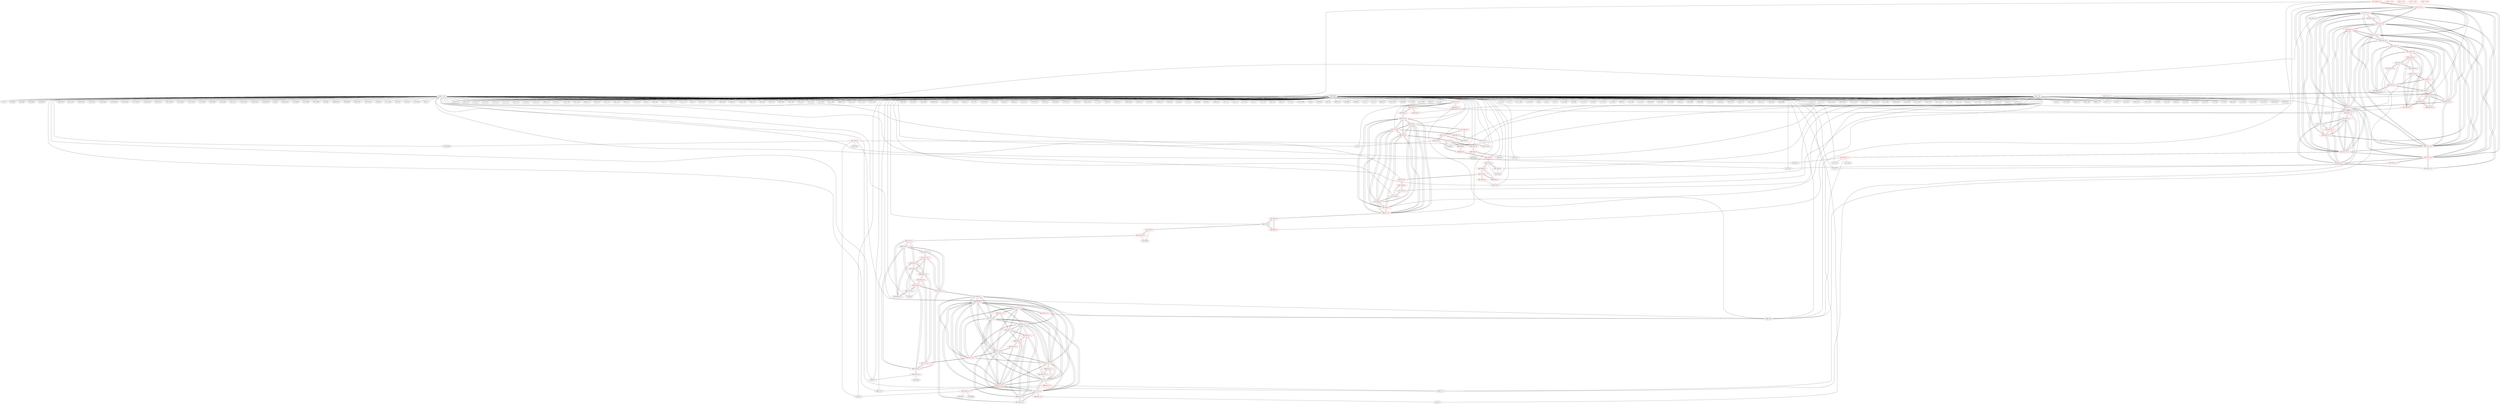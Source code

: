 graph {
	434 [label="(434) T11_T1" color=red]
	446 [label="(446) R24_T1"]
	454 [label="(454) R28_T1_T"]
	450 [label="(450) R32_t1"]
	435 [label="(435) T12_T1" color=red]
	451 [label="(451) R33_T1"]
	444 [label="(444) R29_T1"]
	445 [label="(445) R25_T1"]
	436 [label="(436) T13_T1" color=red]
	448 [label="(448) R30_T1"]
	452 [label="(452) R34_T1"]
	447 [label="(447) R26_T1"]
	437 [label="(437) T14_T1" color=red]
	449 [label="(449) R31_T1"]
	463 [label="(463) R51_P1"]
	472 [label="(472) R50_P1"]
	440 [label="(440) T17_T1"]
	453 [label="(453) R35_T1"]
	439 [label="(439) T16_T1"]
	438 [label="(438) T15_T1"]
	438 [label="(438) T15_T1" color=red]
	450 [label="(450) R32_t1"]
	463 [label="(463) R51_P1"]
	472 [label="(472) R50_P1"]
	440 [label="(440) T17_T1"]
	453 [label="(453) R35_T1"]
	439 [label="(439) T16_T1"]
	437 [label="(437) T14_T1"]
	439 [label="(439) T16_T1" color=red]
	451 [label="(451) R33_T1"]
	463 [label="(463) R51_P1"]
	472 [label="(472) R50_P1"]
	440 [label="(440) T17_T1"]
	453 [label="(453) R35_T1"]
	438 [label="(438) T15_T1"]
	437 [label="(437) T14_T1"]
	440 [label="(440) T17_T1" color=red]
	452 [label="(452) R34_T1"]
	463 [label="(463) R51_P1"]
	472 [label="(472) R50_P1"]
	453 [label="(453) R35_T1"]
	439 [label="(439) T16_T1"]
	438 [label="(438) T15_T1"]
	437 [label="(437) T14_T1"]
	441 [label="(441) R23_T1" color=red]
	159 [label="(159) R160"]
	368 [label="(368) U16"]
	136 [label="(136) D16"]
	125 [label="(125) IC1"]
	433 [label="(433) T10_T1"]
	442 [label="(442) R27_T1" color=red]
	433 [label="(433) T10_T1"]
	449 [label="(449) R31_T1"]
	443 [label="(443) R28_T1" color=red]
	454 [label="(454) R28_T1_T"]
	444 [label="(444) R29_T1" color=red]
	451 [label="(451) R33_T1"]
	435 [label="(435) T12_T1"]
	445 [label="(445) R25_T1" color=red]
	52 [label="(52) R81"]
	57 [label="(57) U1"]
	435 [label="(435) T12_T1"]
	446 [label="(446) R24_T1" color=red]
	368 [label="(368) U16"]
	434 [label="(434) T11_T1"]
	447 [label="(447) R26_T1" color=red]
	120 [label="(120) TR2"]
	501 [label="(501) R44_P1_2"]
	436 [label="(436) T13_T1"]
	448 [label="(448) R30_T1" color=red]
	452 [label="(452) R34_T1"]
	436 [label="(436) T13_T1"]
	449 [label="(449) R31_T1" color=red]
	433 [label="(433) T10_T1"]
	442 [label="(442) R27_T1"]
	437 [label="(437) T14_T1"]
	450 [label="(450) R32_t1" color=red]
	438 [label="(438) T15_T1"]
	434 [label="(434) T11_T1"]
	454 [label="(454) R28_T1_T"]
	451 [label="(451) R33_T1" color=red]
	439 [label="(439) T16_T1"]
	444 [label="(444) R29_T1"]
	435 [label="(435) T12_T1"]
	452 [label="(452) R34_T1" color=red]
	440 [label="(440) T17_T1"]
	448 [label="(448) R30_T1"]
	436 [label="(436) T13_T1"]
	453 [label="(453) R35_T1" color=red]
	463 [label="(463) R51_P1"]
	472 [label="(472) R50_P1"]
	440 [label="(440) T17_T1"]
	439 [label="(439) T16_T1"]
	438 [label="(438) T15_T1"]
	437 [label="(437) T14_T1"]
	454 [label="(454) R28_T1_T" color=red]
	434 [label="(434) T11_T1"]
	450 [label="(450) R32_t1"]
	443 [label="(443) R28_T1"]
	455 [label="(455) T23_P1" color=red]
	465 [label="(465) R48_P1"]
	468 [label="(468) R43_P1"]
	456 [label="(456) T24_P1"]
	461 [label="(461) R44_P1"]
	456 [label="(456) T24_P1" color=red]
	462 [label="(462) R46_P1"]
	455 [label="(455) T23_P1"]
	457 [label="(457) T27_P1" color=red]
	463 [label="(463) R51_P1"]
	458 [label="(458) T28_P1"]
	466 [label="(466) R53_P1"]
	469 [label="(469) R49_P1"]
	458 [label="(458) T28_P1" color=red]
	464 [label="(464) R52_P1"]
	457 [label="(457) T27_P1"]
	459 [label="(459) T25_P1" color=red]
	460 [label="(460) T29_P1"]
	465 [label="(465) R48_P1"]
	467 [label="(467) R45_P1"]
	322 [label="(322) R24"]
	460 [label="(460) T29_P1" color=red]
	459 [label="(459) T25_P1"]
	466 [label="(466) R53_P1"]
	461 [label="(461) R44_P1" color=red]
	319 [label="(319) U13"]
	455 [label="(455) T23_P1"]
	462 [label="(462) R46_P1" color=red]
	470 [label="(470) T26_P1"]
	471 [label="(471) R47_P1"]
	456 [label="(456) T24_P1"]
	463 [label="(463) R51_P1" color=red]
	457 [label="(457) T27_P1"]
	472 [label="(472) R50_P1"]
	440 [label="(440) T17_T1"]
	453 [label="(453) R35_T1"]
	439 [label="(439) T16_T1"]
	438 [label="(438) T15_T1"]
	437 [label="(437) T14_T1"]
	464 [label="(464) R52_P1" color=red]
	186 [label="(186) R132"]
	208 [label="(208) Q3"]
	220 [label="(220) U27"]
	458 [label="(458) T28_P1"]
	465 [label="(465) R48_P1" color=red]
	459 [label="(459) T25_P1"]
	455 [label="(455) T23_P1"]
	468 [label="(468) R43_P1"]
	466 [label="(466) R53_P1" color=red]
	460 [label="(460) T29_P1"]
	457 [label="(457) T27_P1"]
	469 [label="(469) R49_P1"]
	467 [label="(467) R45_P1" color=red]
	459 [label="(459) T25_P1"]
	322 [label="(322) R24"]
	468 [label="(468) R43_P1" color=red]
	465 [label="(465) R48_P1"]
	455 [label="(455) T23_P1"]
	469 [label="(469) R49_P1" color=red]
	457 [label="(457) T27_P1"]
	466 [label="(466) R53_P1"]
	470 [label="(470) T26_P1" color=red]
	472 [label="(472) R50_P1"]
	462 [label="(462) R46_P1"]
	471 [label="(471) R47_P1"]
	471 [label="(471) R47_P1" color=red]
	470 [label="(470) T26_P1"]
	462 [label="(462) R46_P1"]
	472 [label="(472) R50_P1" color=red]
	470 [label="(470) T26_P1"]
	463 [label="(463) R51_P1"]
	440 [label="(440) T17_T1"]
	453 [label="(453) R35_T1"]
	439 [label="(439) T16_T1"]
	438 [label="(438) T15_T1"]
	437 [label="(437) T14_T1"]
	473 [label="(473) T10_T1_2" color=red]
	481 [label="(481) R23_T1_2"]
	489 [label="(489) R31_T1_2"]
	482 [label="(482) R27_T1_2"]
	479 [label="(479) T16_T1_2"]
	480 [label="(480) T17_T1_2"]
	478 [label="(478) T15_T1_2"]
	475 [label="(475) T12_T1_2"]
	477 [label="(477) T14_T1_2"]
	476 [label="(476) T13_T1_2"]
	474 [label="(474) T11_T1_2"]
	474 [label="(474) T11_T1_2" color=red]
	486 [label="(486) R24_T1_2"]
	494 [label="(494) R28_T1_T_2"]
	490 [label="(490) R32_t1_2"]
	473 [label="(473) T10_T1_2"]
	479 [label="(479) T16_T1_2"]
	480 [label="(480) T17_T1_2"]
	478 [label="(478) T15_T1_2"]
	475 [label="(475) T12_T1_2"]
	477 [label="(477) T14_T1_2"]
	476 [label="(476) T13_T1_2"]
	475 [label="(475) T12_T1_2" color=red]
	491 [label="(491) R33_T1_2"]
	484 [label="(484) R29_T1_2"]
	485 [label="(485) R25_T1_2"]
	473 [label="(473) T10_T1_2"]
	479 [label="(479) T16_T1_2"]
	480 [label="(480) T17_T1_2"]
	478 [label="(478) T15_T1_2"]
	477 [label="(477) T14_T1_2"]
	476 [label="(476) T13_T1_2"]
	474 [label="(474) T11_T1_2"]
	476 [label="(476) T13_T1_2" color=red]
	488 [label="(488) R30_T1_2"]
	492 [label="(492) R34_T1_2"]
	487 [label="(487) R26_T1_2"]
	473 [label="(473) T10_T1_2"]
	479 [label="(479) T16_T1_2"]
	480 [label="(480) T17_T1_2"]
	478 [label="(478) T15_T1_2"]
	475 [label="(475) T12_T1_2"]
	477 [label="(477) T14_T1_2"]
	474 [label="(474) T11_T1_2"]
	477 [label="(477) T14_T1_2" color=red]
	473 [label="(473) T10_T1_2"]
	479 [label="(479) T16_T1_2"]
	480 [label="(480) T17_T1_2"]
	478 [label="(478) T15_T1_2"]
	475 [label="(475) T12_T1_2"]
	476 [label="(476) T13_T1_2"]
	474 [label="(474) T11_T1_2"]
	489 [label="(489) R31_T1_2"]
	503 [label="(503) R51_P1_2"]
	512 [label="(512) R50_P1_2"]
	493 [label="(493) R35_T1_2"]
	478 [label="(478) T15_T1_2" color=red]
	490 [label="(490) R32_t1_2"]
	473 [label="(473) T10_T1_2"]
	479 [label="(479) T16_T1_2"]
	480 [label="(480) T17_T1_2"]
	475 [label="(475) T12_T1_2"]
	477 [label="(477) T14_T1_2"]
	476 [label="(476) T13_T1_2"]
	474 [label="(474) T11_T1_2"]
	503 [label="(503) R51_P1_2"]
	512 [label="(512) R50_P1_2"]
	493 [label="(493) R35_T1_2"]
	479 [label="(479) T16_T1_2" color=red]
	491 [label="(491) R33_T1_2"]
	473 [label="(473) T10_T1_2"]
	480 [label="(480) T17_T1_2"]
	478 [label="(478) T15_T1_2"]
	475 [label="(475) T12_T1_2"]
	477 [label="(477) T14_T1_2"]
	476 [label="(476) T13_T1_2"]
	474 [label="(474) T11_T1_2"]
	503 [label="(503) R51_P1_2"]
	512 [label="(512) R50_P1_2"]
	493 [label="(493) R35_T1_2"]
	480 [label="(480) T17_T1_2" color=red]
	492 [label="(492) R34_T1_2"]
	473 [label="(473) T10_T1_2"]
	479 [label="(479) T16_T1_2"]
	478 [label="(478) T15_T1_2"]
	475 [label="(475) T12_T1_2"]
	477 [label="(477) T14_T1_2"]
	476 [label="(476) T13_T1_2"]
	474 [label="(474) T11_T1_2"]
	503 [label="(503) R51_P1_2"]
	512 [label="(512) R50_P1_2"]
	493 [label="(493) R35_T1_2"]
	481 [label="(481) R23_T1_2" color=red]
	368 [label="(368) U16"]
	473 [label="(473) T10_T1_2"]
	482 [label="(482) R27_T1_2" color=red]
	488 [label="(488) R30_T1_2"]
	493 [label="(493) R35_T1_2"]
	484 [label="(484) R29_T1_2"]
	483 [label="(483) R28_T1_2"]
	473 [label="(473) T10_T1_2"]
	489 [label="(489) R31_T1_2"]
	483 [label="(483) R28_T1_2" color=red]
	488 [label="(488) R30_T1_2"]
	493 [label="(493) R35_T1_2"]
	484 [label="(484) R29_T1_2"]
	482 [label="(482) R27_T1_2"]
	494 [label="(494) R28_T1_T_2"]
	484 [label="(484) R29_T1_2" color=red]
	488 [label="(488) R30_T1_2"]
	493 [label="(493) R35_T1_2"]
	483 [label="(483) R28_T1_2"]
	482 [label="(482) R27_T1_2"]
	491 [label="(491) R33_T1_2"]
	475 [label="(475) T12_T1_2"]
	485 [label="(485) R25_T1_2" color=red]
	421 [label="(421) J7"]
	475 [label="(475) T12_T1_2"]
	486 [label="(486) R24_T1_2" color=red]
	398 [label="(398) U14"]
	401 [label="(401) U17"]
	474 [label="(474) T11_T1_2"]
	487 [label="(487) R26_T1_2" color=red]
	129 [label="(129) R74"]
	125 [label="(125) IC1"]
	128 [label="(128) R66"]
	476 [label="(476) T13_T1_2"]
	488 [label="(488) R30_T1_2" color=red]
	493 [label="(493) R35_T1_2"]
	484 [label="(484) R29_T1_2"]
	483 [label="(483) R28_T1_2"]
	482 [label="(482) R27_T1_2"]
	492 [label="(492) R34_T1_2"]
	476 [label="(476) T13_T1_2"]
	489 [label="(489) R31_T1_2" color=red]
	473 [label="(473) T10_T1_2"]
	482 [label="(482) R27_T1_2"]
	477 [label="(477) T14_T1_2"]
	490 [label="(490) R32_t1_2" color=red]
	478 [label="(478) T15_T1_2"]
	474 [label="(474) T11_T1_2"]
	494 [label="(494) R28_T1_T_2"]
	491 [label="(491) R33_T1_2" color=red]
	479 [label="(479) T16_T1_2"]
	484 [label="(484) R29_T1_2"]
	475 [label="(475) T12_T1_2"]
	492 [label="(492) R34_T1_2" color=red]
	480 [label="(480) T17_T1_2"]
	488 [label="(488) R30_T1_2"]
	476 [label="(476) T13_T1_2"]
	493 [label="(493) R35_T1_2" color=red]
	488 [label="(488) R30_T1_2"]
	484 [label="(484) R29_T1_2"]
	483 [label="(483) R28_T1_2"]
	482 [label="(482) R27_T1_2"]
	503 [label="(503) R51_P1_2"]
	512 [label="(512) R50_P1_2"]
	480 [label="(480) T17_T1_2"]
	479 [label="(479) T16_T1_2"]
	478 [label="(478) T15_T1_2"]
	477 [label="(477) T14_T1_2"]
	494 [label="(494) R28_T1_T_2" color=red]
	474 [label="(474) T11_T1_2"]
	490 [label="(490) R32_t1_2"]
	483 [label="(483) R28_T1_2"]
	495 [label="(495) T23_P1_2" color=red]
	505 [label="(505) R48_P1_2"]
	508 [label="(508) R43_P1_2"]
	496 [label="(496) T24_P1_2"]
	501 [label="(501) R44_P1_2"]
	496 [label="(496) T24_P1_2" color=red]
	510 [label="(510) T26_P1_2"]
	500 [label="(500) T29_P1_2"]
	498 [label="(498) T28_P1_2"]
	502 [label="(502) R46_P1_2"]
	495 [label="(495) T23_P1_2"]
	497 [label="(497) T27_P1_2" color=red]
	503 [label="(503) R51_P1_2"]
	498 [label="(498) T28_P1_2"]
	506 [label="(506) R53_P1_2"]
	509 [label="(509) R49_P1_2"]
	498 [label="(498) T28_P1_2" color=red]
	510 [label="(510) T26_P1_2"]
	496 [label="(496) T24_P1_2"]
	500 [label="(500) T29_P1_2"]
	504 [label="(504) R52_P1_2"]
	497 [label="(497) T27_P1_2"]
	499 [label="(499) T25_P1_2" color=red]
	500 [label="(500) T29_P1_2"]
	505 [label="(505) R48_P1_2"]
	507 [label="(507) R45_P1_2"]
	114 [label="(114) J6"]
	500 [label="(500) T29_P1_2" color=red]
	510 [label="(510) T26_P1_2"]
	496 [label="(496) T24_P1_2"]
	498 [label="(498) T28_P1_2"]
	499 [label="(499) T25_P1_2"]
	506 [label="(506) R53_P1_2"]
	501 [label="(501) R44_P1_2" color=red]
	120 [label="(120) TR2"]
	447 [label="(447) R26_T1"]
	495 [label="(495) T23_P1_2"]
	502 [label="(502) R46_P1_2" color=red]
	510 [label="(510) T26_P1_2"]
	511 [label="(511) R47_P1_2"]
	496 [label="(496) T24_P1_2"]
	503 [label="(503) R51_P1_2" color=red]
	497 [label="(497) T27_P1_2"]
	512 [label="(512) R50_P1_2"]
	480 [label="(480) T17_T1_2"]
	493 [label="(493) R35_T1_2"]
	479 [label="(479) T16_T1_2"]
	478 [label="(478) T15_T1_2"]
	477 [label="(477) T14_T1_2"]
	504 [label="(504) R52_P1_2" color=red]
	102 [label="(102) R44"]
	109 [label="(109) U7"]
	498 [label="(498) T28_P1_2"]
	505 [label="(505) R48_P1_2" color=red]
	499 [label="(499) T25_P1_2"]
	495 [label="(495) T23_P1_2"]
	508 [label="(508) R43_P1_2"]
	506 [label="(506) R53_P1_2" color=red]
	500 [label="(500) T29_P1_2"]
	497 [label="(497) T27_P1_2"]
	509 [label="(509) R49_P1_2"]
	507 [label="(507) R45_P1_2" color=red]
	511 [label="(511) R47_P1_2"]
	508 [label="(508) R43_P1_2"]
	509 [label="(509) R49_P1_2"]
	499 [label="(499) T25_P1_2"]
	114 [label="(114) J6"]
	508 [label="(508) R43_P1_2" color=red]
	505 [label="(505) R48_P1_2"]
	495 [label="(495) T23_P1_2"]
	511 [label="(511) R47_P1_2"]
	507 [label="(507) R45_P1_2"]
	509 [label="(509) R49_P1_2"]
	509 [label="(509) R49_P1_2" color=red]
	511 [label="(511) R47_P1_2"]
	507 [label="(507) R45_P1_2"]
	508 [label="(508) R43_P1_2"]
	497 [label="(497) T27_P1_2"]
	506 [label="(506) R53_P1_2"]
	510 [label="(510) T26_P1_2" color=red]
	512 [label="(512) R50_P1_2"]
	496 [label="(496) T24_P1_2"]
	500 [label="(500) T29_P1_2"]
	498 [label="(498) T28_P1_2"]
	502 [label="(502) R46_P1_2"]
	511 [label="(511) R47_P1_2"]
	511 [label="(511) R47_P1_2" color=red]
	507 [label="(507) R45_P1_2"]
	508 [label="(508) R43_P1_2"]
	509 [label="(509) R49_P1_2"]
	510 [label="(510) T26_P1_2"]
	502 [label="(502) R46_P1_2"]
	512 [label="(512) R50_P1_2" color=red]
	510 [label="(510) T26_P1_2"]
	503 [label="(503) R51_P1_2"]
	480 [label="(480) T17_T1_2"]
	493 [label="(493) R35_T1_2"]
	479 [label="(479) T16_T1_2"]
	478 [label="(478) T15_T1_2"]
	477 [label="(477) T14_T1_2"]
	513 [label="(513) T10_T1_3" color=red]
	521 [label="(521) R23_T1_3"]
	529 [label="(529) R31_T1_3"]
	522 [label="(522) R27_T1_3"]
	519 [label="(519) T16_T1_3"]
	520 [label="(520) T17_T1_3"]
	518 [label="(518) T15_T1_3"]
	515 [label="(515) T12_T1_3"]
	517 [label="(517) T14_T1_3"]
	516 [label="(516) T13_T1_3"]
	514 [label="(514) T11_T1_3"]
	514 [label="(514) T11_T1_3" color=red]
	526 [label="(526) R24_T1_3"]
	523 [label="(523) R28_T1_3"]
	530 [label="(530) R32_t1_3"]
	513 [label="(513) T10_T1_3"]
	519 [label="(519) T16_T1_3"]
	520 [label="(520) T17_T1_3"]
	518 [label="(518) T15_T1_3"]
	515 [label="(515) T12_T1_3"]
	517 [label="(517) T14_T1_3"]
	516 [label="(516) T13_T1_3"]
	515 [label="(515) T12_T1_3" color=red]
	531 [label="(531) R33_T1_3"]
	524 [label="(524) R29_T1_3"]
	525 [label="(525) R25_T1_3"]
	513 [label="(513) T10_T1_3"]
	519 [label="(519) T16_T1_3"]
	520 [label="(520) T17_T1_3"]
	518 [label="(518) T15_T1_3"]
	517 [label="(517) T14_T1_3"]
	516 [label="(516) T13_T1_3"]
	514 [label="(514) T11_T1_3"]
	516 [label="(516) T13_T1_3" color=red]
	528 [label="(528) R30_T1_3"]
	532 [label="(532) R34_T1_3"]
	527 [label="(527) R26_T1_3"]
	513 [label="(513) T10_T1_3"]
	519 [label="(519) T16_T1_3"]
	520 [label="(520) T17_T1_3"]
	518 [label="(518) T15_T1_3"]
	515 [label="(515) T12_T1_3"]
	517 [label="(517) T14_T1_3"]
	514 [label="(514) T11_T1_3"]
	517 [label="(517) T14_T1_3" color=red]
	513 [label="(513) T10_T1_3"]
	519 [label="(519) T16_T1_3"]
	520 [label="(520) T17_T1_3"]
	518 [label="(518) T15_T1_3"]
	515 [label="(515) T12_T1_3"]
	516 [label="(516) T13_T1_3"]
	514 [label="(514) T11_T1_3"]
	529 [label="(529) R31_T1_3"]
	543 [label="(543) R51_P1_3"]
	552 [label="(552) R50_P1_3"]
	534 [label="(534) R35_T1_T_3"]
	518 [label="(518) T15_T1_3" color=red]
	530 [label="(530) R32_t1_3"]
	513 [label="(513) T10_T1_3"]
	519 [label="(519) T16_T1_3"]
	520 [label="(520) T17_T1_3"]
	515 [label="(515) T12_T1_3"]
	517 [label="(517) T14_T1_3"]
	516 [label="(516) T13_T1_3"]
	514 [label="(514) T11_T1_3"]
	543 [label="(543) R51_P1_3"]
	552 [label="(552) R50_P1_3"]
	534 [label="(534) R35_T1_T_3"]
	519 [label="(519) T16_T1_3" color=red]
	531 [label="(531) R33_T1_3"]
	513 [label="(513) T10_T1_3"]
	520 [label="(520) T17_T1_3"]
	518 [label="(518) T15_T1_3"]
	515 [label="(515) T12_T1_3"]
	517 [label="(517) T14_T1_3"]
	516 [label="(516) T13_T1_3"]
	514 [label="(514) T11_T1_3"]
	543 [label="(543) R51_P1_3"]
	552 [label="(552) R50_P1_3"]
	534 [label="(534) R35_T1_T_3"]
	520 [label="(520) T17_T1_3" color=red]
	532 [label="(532) R34_T1_3"]
	513 [label="(513) T10_T1_3"]
	519 [label="(519) T16_T1_3"]
	518 [label="(518) T15_T1_3"]
	515 [label="(515) T12_T1_3"]
	517 [label="(517) T14_T1_3"]
	516 [label="(516) T13_T1_3"]
	514 [label="(514) T11_T1_3"]
	543 [label="(543) R51_P1_3"]
	552 [label="(552) R50_P1_3"]
	534 [label="(534) R35_T1_T_3"]
	521 [label="(521) R23_T1_3" color=red]
	369 [label="(369) U25"]
	513 [label="(513) T10_T1_3"]
	522 [label="(522) R27_T1_3" color=red]
	528 [label="(528) R30_T1_3"]
	533 [label="(533) R35_T1_3"]
	524 [label="(524) R29_T1_3"]
	523 [label="(523) R28_T1_3"]
	513 [label="(513) T10_T1_3"]
	529 [label="(529) R31_T1_3"]
	523 [label="(523) R28_T1_3" color=red]
	528 [label="(528) R30_T1_3"]
	533 [label="(533) R35_T1_3"]
	524 [label="(524) R29_T1_3"]
	522 [label="(522) R27_T1_3"]
	514 [label="(514) T11_T1_3"]
	530 [label="(530) R32_t1_3"]
	524 [label="(524) R29_T1_3" color=red]
	528 [label="(528) R30_T1_3"]
	533 [label="(533) R35_T1_3"]
	523 [label="(523) R28_T1_3"]
	522 [label="(522) R27_T1_3"]
	531 [label="(531) R33_T1_3"]
	515 [label="(515) T12_T1_3"]
	525 [label="(525) R25_T1_3" color=red]
	101 [label="(101) U6"]
	73 [label="(73) C27"]
	515 [label="(515) T12_T1_3"]
	526 [label="(526) R24_T1_3" color=red]
	141 [label="(141) D20"]
	150 [label="(150) R157"]
	137 [label="(137) IC2"]
	368 [label="(368) U16"]
	514 [label="(514) T11_T1_3"]
	527 [label="(527) R26_T1_3" color=red]
	368 [label="(368) U16"]
	364 [label="(364) R100"]
	319 [label="(319) U13"]
	317 [label="(317) U12"]
	516 [label="(516) T13_T1_3"]
	528 [label="(528) R30_T1_3" color=red]
	533 [label="(533) R35_T1_3"]
	524 [label="(524) R29_T1_3"]
	523 [label="(523) R28_T1_3"]
	522 [label="(522) R27_T1_3"]
	532 [label="(532) R34_T1_3"]
	516 [label="(516) T13_T1_3"]
	529 [label="(529) R31_T1_3" color=red]
	513 [label="(513) T10_T1_3"]
	522 [label="(522) R27_T1_3"]
	517 [label="(517) T14_T1_3"]
	530 [label="(530) R32_t1_3" color=red]
	518 [label="(518) T15_T1_3"]
	514 [label="(514) T11_T1_3"]
	523 [label="(523) R28_T1_3"]
	531 [label="(531) R33_T1_3" color=red]
	519 [label="(519) T16_T1_3"]
	524 [label="(524) R29_T1_3"]
	515 [label="(515) T12_T1_3"]
	532 [label="(532) R34_T1_3" color=red]
	520 [label="(520) T17_T1_3"]
	528 [label="(528) R30_T1_3"]
	516 [label="(516) T13_T1_3"]
	533 [label="(533) R35_T1_3" color=red]
	528 [label="(528) R30_T1_3"]
	524 [label="(524) R29_T1_3"]
	523 [label="(523) R28_T1_3"]
	522 [label="(522) R27_T1_3"]
	534 [label="(534) R35_T1_T_3"]
	534 [label="(534) R35_T1_T_3" color=red]
	533 [label="(533) R35_T1_3"]
	543 [label="(543) R51_P1_3"]
	552 [label="(552) R50_P1_3"]
	520 [label="(520) T17_T1_3"]
	519 [label="(519) T16_T1_3"]
	518 [label="(518) T15_T1_3"]
	517 [label="(517) T14_T1_3"]
	535 [label="(535) T23_P1_3" color=red]
	545 [label="(545) R48_P1_3"]
	548 [label="(548) R43_P1_3"]
	536 [label="(536) T24_P1_3"]
	541 [label="(541) R44_P1_3"]
	536 [label="(536) T24_P1_3" color=red]
	550 [label="(550) T26_P1_3"]
	540 [label="(540) T29_P1_3"]
	538 [label="(538) T28_P1_3"]
	542 [label="(542) R46_P1_3"]
	535 [label="(535) T23_P1_3"]
	537 [label="(537) T27_P1_3" color=red]
	543 [label="(543) R51_P1_3"]
	538 [label="(538) T28_P1_3"]
	546 [label="(546) R53_P1_3"]
	549 [label="(549) R49_P1_3"]
	538 [label="(538) T28_P1_3" color=red]
	550 [label="(550) T26_P1_3"]
	536 [label="(536) T24_P1_3"]
	540 [label="(540) T29_P1_3"]
	544 [label="(544) R52_P1_3"]
	537 [label="(537) T27_P1_3"]
	539 [label="(539) T25_P1_3" color=red]
	540 [label="(540) T29_P1_3"]
	545 [label="(545) R48_P1_3"]
	547 [label="(547) R45_P1_3"]
	324 [label="(324) U20"]
	540 [label="(540) T29_P1_3" color=red]
	550 [label="(550) T26_P1_3"]
	536 [label="(536) T24_P1_3"]
	538 [label="(538) T28_P1_3"]
	539 [label="(539) T25_P1_3"]
	546 [label="(546) R53_P1_3"]
	541 [label="(541) R44_P1_3" color=red]
	368 [label="(368) U16"]
	325 [label="(325) U24"]
	535 [label="(535) T23_P1_3"]
	542 [label="(542) R46_P1_3" color=red]
	550 [label="(550) T26_P1_3"]
	551 [label="(551) R47_P1_3"]
	536 [label="(536) T24_P1_3"]
	543 [label="(543) R51_P1_3" color=red]
	537 [label="(537) T27_P1_3"]
	552 [label="(552) R50_P1_3"]
	520 [label="(520) T17_T1_3"]
	534 [label="(534) R35_T1_T_3"]
	519 [label="(519) T16_T1_3"]
	518 [label="(518) T15_T1_3"]
	517 [label="(517) T14_T1_3"]
	544 [label="(544) R52_P1_3" color=red]
	407 [label="(407) C71"]
	401 [label="(401) U17"]
	406 [label="(406) C70"]
	402 [label="(402) C80"]
	408 [label="(408) C72"]
	538 [label="(538) T28_P1_3"]
	545 [label="(545) R48_P1_3" color=red]
	539 [label="(539) T25_P1_3"]
	535 [label="(535) T23_P1_3"]
	548 [label="(548) R43_P1_3"]
	546 [label="(546) R53_P1_3" color=red]
	540 [label="(540) T29_P1_3"]
	537 [label="(537) T27_P1_3"]
	549 [label="(549) R49_P1_3"]
	547 [label="(547) R45_P1_3" color=red]
	551 [label="(551) R47_P1_3"]
	548 [label="(548) R43_P1_3"]
	549 [label="(549) R49_P1_3"]
	539 [label="(539) T25_P1_3"]
	324 [label="(324) U20"]
	548 [label="(548) R43_P1_3" color=red]
	545 [label="(545) R48_P1_3"]
	535 [label="(535) T23_P1_3"]
	551 [label="(551) R47_P1_3"]
	547 [label="(547) R45_P1_3"]
	549 [label="(549) R49_P1_3"]
	549 [label="(549) R49_P1_3" color=red]
	551 [label="(551) R47_P1_3"]
	547 [label="(547) R45_P1_3"]
	548 [label="(548) R43_P1_3"]
	537 [label="(537) T27_P1_3"]
	546 [label="(546) R53_P1_3"]
	550 [label="(550) T26_P1_3" color=red]
	552 [label="(552) R50_P1_3"]
	536 [label="(536) T24_P1_3"]
	540 [label="(540) T29_P1_3"]
	538 [label="(538) T28_P1_3"]
	542 [label="(542) R46_P1_3"]
	551 [label="(551) R47_P1_3"]
	551 [label="(551) R47_P1_3" color=red]
	547 [label="(547) R45_P1_3"]
	548 [label="(548) R43_P1_3"]
	549 [label="(549) R49_P1_3"]
	550 [label="(550) T26_P1_3"]
	542 [label="(542) R46_P1_3"]
	552 [label="(552) R50_P1_3" color=red]
	550 [label="(550) T26_P1_3"]
	543 [label="(543) R51_P1_3"]
	520 [label="(520) T17_T1_3"]
	534 [label="(534) R35_T1_T_3"]
	519 [label="(519) T16_T1_3"]
	518 [label="(518) T15_T1_3"]
	517 [label="(517) T14_T1_3"]
	553 [label="(553) +1.5V" color=red]
	554 [label="(554) +1.2V" color=red]
	555 [label="(555) +5V" color=red]
	342 [label="(342) D5"]
	196 [label="(196) R137"]
	195 [label="(195) R136"]
	205 [label="(205) C100"]
	339 [label="(339) ZA14"]
	228 [label="(228) K1"]
	225 [label="(225) K2"]
	226 [label="(226) K4"]
	227 [label="(227) K3"]
	175 [label="(175) D30"]
	223 [label="(223) C104"]
	181 [label="(181) D31"]
	76 [label="(76) R32"]
	67 [label="(67) D8"]
	220 [label="(220) U27"]
	219 [label="(219) U29"]
	218 [label="(218) C103"]
	217 [label="(217) C94"]
	216 [label="(216) C89"]
	215 [label="(215) C102"]
	222 [label="(222) U23"]
	64 [label="(64) R33"]
	178 [label="(178) D28"]
	191 [label="(191) R133"]
	167 [label="(167) D27"]
	211 [label="(211) C101"]
	212 [label="(212) C83"]
	62 [label="(62) U5"]
	63 [label="(63) C22"]
	221 [label="(221) U28"]
	193 [label="(193) R134"]
	338 [label="(338) R22"]
	329 [label="(329) L2"]
	374 [label="(374) TH9"]
	115 [label="(115) C33"]
	110 [label="(110) U10"]
	334 [label="(334) D1"]
	95 [label="(95) C21"]
	326 [label="(326) U4"]
	332 [label="(332) C17"]
	327 [label="(327) U3"]
	448 [label="(448) R30_T1"]
	453 [label="(453) R35_T1"]
	444 [label="(444) R29_T1"]
	443 [label="(443) R28_T1"]
	442 [label="(442) R27_T1"]
	471 [label="(471) R47_P1"]
	467 [label="(467) R45_P1"]
	468 [label="(468) R43_P1"]
	469 [label="(469) R49_P1"]
	556 [label="(556) +3.3V" color=red]
	350 [label="(350) C53"]
	351 [label="(351) C54"]
	308 [label="(308) C66"]
	425 [label="(425) C99"]
	424 [label="(424) C98"]
	427 [label="(427) D47"]
	428 [label="(428) D49"]
	368 [label="(368) U16"]
	347 [label="(347) C50"]
	352 [label="(352) C55"]
	333 [label="(333) C18"]
	153 [label="(153) R154"]
	154 [label="(154) R163"]
	155 [label="(155) R164"]
	156 [label="(156) R162"]
	157 [label="(157) R161"]
	158 [label="(158) R153"]
	325 [label="(325) U24"]
	159 [label="(159) R160"]
	160 [label="(160) R147"]
	161 [label="(161) R146"]
	74 [label="(74) C23"]
	150 [label="(150) R157"]
	151 [label="(151) R156"]
	152 [label="(152) R155"]
	317 [label="(317) U12"]
	323 [label="(323) C45"]
	319 [label="(319) U13"]
	318 [label="(318) C19"]
	372 [label="(372) U22"]
	324 [label="(324) U20"]
	320 [label="(320) C20"]
	373 [label="(373) TH8"]
	379 [label="(379) P14"]
	340 [label="(340) FB6"]
	165 [label="(165) R64"]
	315 [label="(315) U21"]
	162 [label="(162) R144"]
	163 [label="(163) R143"]
	164 [label="(164) R138"]
	101 [label="(101) U6"]
	109 [label="(109) U7"]
	16 [label="(16) R2"]
	345 [label="(345) R110"]
	414 [label="(414) R98"]
	415 [label="(415) FB8"]
	401 [label="(401) U17"]
	403 [label="(403) FB9"]
	55 [label="(55) R92"]
	369 [label="(369) U25"]
	57 [label="(57) U1"]
	412 [label="(412) C76"]
	409 [label="(409) C73"]
	354 [label="(354) C57"]
	353 [label="(353) C56"]
	387 [label="(387) C90"]
	386 [label="(386) U19"]
	389 [label="(389) R103"]
	364 [label="(364) R100"]
	363 [label="(363) R99"]
	360 [label="(360) C82"]
	390 [label="(390) R102"]
	391 [label="(391) R101"]
	28 [label="(28) R18"]
	30 [label="(30) C15"]
	392 [label="(392) C62"]
	393 [label="(393) C61"]
	117 [label="(117) R49"]
	370 [label="(370) U26"]
	39 [label="(39) C4"]
	44 [label="(44) R21"]
	42 [label="(42) R15"]
	47 [label="(47) R139"]
	48 [label="(48) C63"]
	49 [label="(49) C9"]
	59 [label="(59) L1"]
	17 [label="(17) R1"]
	410 [label="(410) C74"]
	411 [label="(411) C75"]
	50 [label="(50) R95"]
	40 [label="(40) U2"]
	43 [label="(43) R16"]
	355 [label="(355) C58"]
	357 [label="(357) C47"]
	398 [label="(398) U14"]
	346 [label="(346) C49"]
	348 [label="(348) C51"]
	356 [label="(356) C48"]
	359 [label="(359) R90"]
	100 [label="(100) R34"]
	326 [label="(326) U4"]
	349 [label="(349) C52"]
	83 [label="(83) C28"]
	82 [label="(82) C29"]
	366 [label="(366) C85"]
	367 [label="(367) P4"]
	557 [label="(557) +1.0V" color=red]
	558 [label="(558) +1.8V" color=red]
	559 [label="(559) GND" color=red]
	125 [label="(125) IC1"]
	379 [label="(379) P14"]
	12 [label="(12) C8"]
	11 [label="(11) C7"]
	137 [label="(137) IC2"]
	368 [label="(368) U16"]
	57 [label="(57) U1"]
	115 [label="(115) C33"]
	114 [label="(114) J6"]
	371 [label="(371) SW1"]
	116 [label="(116) FB1"]
	58 [label="(58) J5"]
	370 [label="(370) U26"]
	46 [label="(46) C1"]
	45 [label="(45) C5"]
	118 [label="(118) R48"]
	369 [label="(369) U25"]
	60 [label="(60) R25"]
	112 [label="(112) C31"]
	53 [label="(53) R31"]
	52 [label="(52) R81"]
	113 [label="(113) C32"]
	51 [label="(51) R91"]
	367 [label="(367) P4"]
	366 [label="(366) C85"]
	346 [label="(346) C49"]
	353 [label="(353) C56"]
	48 [label="(48) C63"]
	49 [label="(49) C9"]
	380 [label="(380) P1"]
	61 [label="(61) C64"]
	352 [label="(352) C55"]
	351 [label="(351) C54"]
	350 [label="(350) C53"]
	349 [label="(349) C52"]
	348 [label="(348) C51"]
	347 [label="(347) C50"]
	110 [label="(110) U10"]
	111 [label="(111) U9"]
	39 [label="(39) C4"]
	40 [label="(40) U2"]
	358 [label="(358) C69"]
	357 [label="(357) C47"]
	356 [label="(356) C48"]
	355 [label="(355) C58"]
	354 [label="(354) C57"]
	362 [label="(362) R93"]
	361 [label="(361) R94"]
	360 [label="(360) C82"]
	432 [label="(432) X1"]
	401 [label="(401) U17"]
	400 [label="(400) R88"]
	399 [label="(399) R89"]
	424 [label="(424) C98"]
	425 [label="(425) C99"]
	423 [label="(423) C79"]
	410 [label="(410) C74"]
	409 [label="(409) C73"]
	408 [label="(408) C72"]
	402 [label="(402) C80"]
	411 [label="(411) C75"]
	418 [label="(418) FB7"]
	422 [label="(422) C81"]
	421 [label="(421) J7"]
	420 [label="(420) C78"]
	406 [label="(406) C70"]
	405 [label="(405) C67"]
	404 [label="(404) C77"]
	419 [label="(419) C68"]
	412 [label="(412) C76"]
	407 [label="(407) C71"]
	387 [label="(387) C90"]
	395 [label="(395) R85"]
	386 [label="(386) U19"]
	396 [label="(396) R87"]
	398 [label="(398) U14"]
	413 [label="(413) R97"]
	393 [label="(393) C61"]
	392 [label="(392) C62"]
	397 [label="(397) R86"]
	206 [label="(206) R108"]
	208 [label="(208) Q3"]
	213 [label="(213) R158"]
	212 [label="(212) C83"]
	211 [label="(211) C101"]
	210 [label="(210) Q5"]
	209 [label="(209) Q4"]
	207 [label="(207) Q2"]
	223 [label="(223) C104"]
	222 [label="(222) U23"]
	221 [label="(221) U28"]
	220 [label="(220) U27"]
	219 [label="(219) U29"]
	218 [label="(218) C103"]
	217 [label="(217) C94"]
	216 [label="(216) C89"]
	215 [label="(215) C102"]
	224 [label="(224) R165"]
	201 [label="(201) J10"]
	204 [label="(204) J14"]
	199 [label="(199) J13"]
	174 [label="(174) Q11"]
	176 [label="(176) R115"]
	205 [label="(205) C100"]
	180 [label="(180) Q12"]
	190 [label="(190) D36"]
	179 [label="(179) R112"]
	189 [label="(189) D33"]
	182 [label="(182) R116"]
	177 [label="(177) Q7"]
	166 [label="(166) Q6"]
	168 [label="(168) R111"]
	372 [label="(372) U22"]
	169 [label="(169) R106"]
	185 [label="(185) D21"]
	187 [label="(187) D22"]
	326 [label="(326) U4"]
	327 [label="(327) U3"]
	328 [label="(328) C16"]
	343 [label="(343) J18"]
	83 [label="(83) C28"]
	82 [label="(82) C29"]
	95 [label="(95) C21"]
	109 [label="(109) U7"]
	74 [label="(74) C23"]
	81 [label="(81) R47"]
	73 [label="(73) C27"]
	72 [label="(72) C25"]
	93 [label="(93) R36"]
	92 [label="(92) R37"]
	325 [label="(325) U24"]
	336 [label="(336) ZA1"]
	25 [label="(25) C13"]
	24 [label="(24) C12"]
	337 [label="(337) D4"]
	23 [label="(23) C11"]
	339 [label="(339) ZA14"]
	22 [label="(22) C10"]
	331 [label="(331) D3"]
	26 [label="(26) C14"]
	27 [label="(27) R17"]
	341 [label="(341) FB20"]
	85 [label="(85) J4"]
	29 [label="(29) R19"]
	84 [label="(84) U8"]
	30 [label="(30) C15"]
	344 [label="(344) D25"]
	98 [label="(98) R40"]
	99 [label="(99) R41"]
	332 [label="(332) C17"]
	14 [label="(14) C2"]
	323 [label="(323) C45"]
	63 [label="(63) C22"]
	333 [label="(333) C18"]
	324 [label="(324) U20"]
	15 [label="(15) C3"]
	317 [label="(317) U12"]
	322 [label="(322) R24"]
	62 [label="(62) U5"]
	320 [label="(320) C20"]
	88 [label="(88) C30"]
	103 [label="(103) FB14"]
	66 [label="(66) R38"]
	319 [label="(319) U13"]
	77 [label="(77) R39"]
	101 [label="(101) U6"]
	321 [label="(321) R23"]
	318 [label="(318) C19"]
	69 [label="(69) D7"]
	13 [label="(13) C6"]
	433 [label="(433) T10_T1"]
	439 [label="(439) T16_T1"]
	440 [label="(440) T17_T1"]
	438 [label="(438) T15_T1"]
	435 [label="(435) T12_T1"]
	437 [label="(437) T14_T1"]
	436 [label="(436) T13_T1"]
	434 [label="(434) T11_T1"]
	470 [label="(470) T26_P1"]
	456 [label="(456) T24_P1"]
	460 [label="(460) T29_P1"]
	458 [label="(458) T28_P1"]
	434 -- 446
	434 -- 454
	434 -- 450
	435 -- 451
	435 -- 444
	435 -- 445
	436 -- 448
	436 -- 452
	436 -- 447
	437 -- 449
	437 -- 463
	437 -- 472
	437 -- 440
	437 -- 453
	437 -- 439
	437 -- 438
	438 -- 450
	438 -- 463
	438 -- 472
	438 -- 440
	438 -- 453
	438 -- 439
	438 -- 437
	439 -- 451
	439 -- 463
	439 -- 472
	439 -- 440
	439 -- 453
	439 -- 438
	439 -- 437
	440 -- 452
	440 -- 463
	440 -- 472
	440 -- 453
	440 -- 439
	440 -- 438
	440 -- 437
	441 -- 159
	441 -- 368
	441 -- 136
	441 -- 125
	441 -- 433
	442 -- 433
	442 -- 449
	443 -- 454
	444 -- 451
	444 -- 435
	445 -- 52
	445 -- 57
	445 -- 435
	446 -- 368
	446 -- 434
	447 -- 120
	447 -- 501
	447 -- 436
	448 -- 452
	448 -- 436
	449 -- 433
	449 -- 442
	449 -- 437
	450 -- 438
	450 -- 434
	450 -- 454
	451 -- 439
	451 -- 444
	451 -- 435
	452 -- 440
	452 -- 448
	452 -- 436
	453 -- 463
	453 -- 472
	453 -- 440
	453 -- 439
	453 -- 438
	453 -- 437
	454 -- 434
	454 -- 450
	454 -- 443
	455 -- 465
	455 -- 468
	455 -- 456
	455 -- 461
	456 -- 462
	456 -- 455
	457 -- 463
	457 -- 458
	457 -- 466
	457 -- 469
	458 -- 464
	458 -- 457
	459 -- 460
	459 -- 465
	459 -- 467
	459 -- 322
	460 -- 459
	460 -- 466
	461 -- 319
	461 -- 455
	462 -- 470
	462 -- 471
	462 -- 456
	463 -- 457
	463 -- 472
	463 -- 440
	463 -- 453
	463 -- 439
	463 -- 438
	463 -- 437
	464 -- 186
	464 -- 208
	464 -- 220
	464 -- 458
	465 -- 459
	465 -- 455
	465 -- 468
	466 -- 460
	466 -- 457
	466 -- 469
	467 -- 459
	467 -- 322
	468 -- 465
	468 -- 455
	469 -- 457
	469 -- 466
	470 -- 472
	470 -- 462
	470 -- 471
	471 -- 470
	471 -- 462
	472 -- 470
	472 -- 463
	472 -- 440
	472 -- 453
	472 -- 439
	472 -- 438
	472 -- 437
	473 -- 481
	473 -- 489
	473 -- 482
	473 -- 479
	473 -- 480
	473 -- 478
	473 -- 475
	473 -- 477
	473 -- 476
	473 -- 474
	474 -- 486
	474 -- 494
	474 -- 490
	474 -- 473
	474 -- 479
	474 -- 480
	474 -- 478
	474 -- 475
	474 -- 477
	474 -- 476
	475 -- 491
	475 -- 484
	475 -- 485
	475 -- 473
	475 -- 479
	475 -- 480
	475 -- 478
	475 -- 477
	475 -- 476
	475 -- 474
	476 -- 488
	476 -- 492
	476 -- 487
	476 -- 473
	476 -- 479
	476 -- 480
	476 -- 478
	476 -- 475
	476 -- 477
	476 -- 474
	477 -- 473
	477 -- 479
	477 -- 480
	477 -- 478
	477 -- 475
	477 -- 476
	477 -- 474
	477 -- 489
	477 -- 503
	477 -- 512
	477 -- 493
	478 -- 490
	478 -- 473
	478 -- 479
	478 -- 480
	478 -- 475
	478 -- 477
	478 -- 476
	478 -- 474
	478 -- 503
	478 -- 512
	478 -- 493
	479 -- 491
	479 -- 473
	479 -- 480
	479 -- 478
	479 -- 475
	479 -- 477
	479 -- 476
	479 -- 474
	479 -- 503
	479 -- 512
	479 -- 493
	480 -- 492
	480 -- 473
	480 -- 479
	480 -- 478
	480 -- 475
	480 -- 477
	480 -- 476
	480 -- 474
	480 -- 503
	480 -- 512
	480 -- 493
	481 -- 368
	481 -- 473
	482 -- 488
	482 -- 493
	482 -- 484
	482 -- 483
	482 -- 473
	482 -- 489
	483 -- 488
	483 -- 493
	483 -- 484
	483 -- 482
	483 -- 494
	484 -- 488
	484 -- 493
	484 -- 483
	484 -- 482
	484 -- 491
	484 -- 475
	485 -- 421
	485 -- 475
	486 -- 398
	486 -- 401
	486 -- 474
	487 -- 129
	487 -- 125
	487 -- 128
	487 -- 476
	488 -- 493
	488 -- 484
	488 -- 483
	488 -- 482
	488 -- 492
	488 -- 476
	489 -- 473
	489 -- 482
	489 -- 477
	490 -- 478
	490 -- 474
	490 -- 494
	491 -- 479
	491 -- 484
	491 -- 475
	492 -- 480
	492 -- 488
	492 -- 476
	493 -- 488
	493 -- 484
	493 -- 483
	493 -- 482
	493 -- 503
	493 -- 512
	493 -- 480
	493 -- 479
	493 -- 478
	493 -- 477
	494 -- 474
	494 -- 490
	494 -- 483
	495 -- 505
	495 -- 508
	495 -- 496
	495 -- 501
	496 -- 510
	496 -- 500
	496 -- 498
	496 -- 502
	496 -- 495
	497 -- 503
	497 -- 498
	497 -- 506
	497 -- 509
	498 -- 510
	498 -- 496
	498 -- 500
	498 -- 504
	498 -- 497
	499 -- 500
	499 -- 505
	499 -- 507
	499 -- 114
	500 -- 510
	500 -- 496
	500 -- 498
	500 -- 499
	500 -- 506
	501 -- 120
	501 -- 447
	501 -- 495
	502 -- 510
	502 -- 511
	502 -- 496
	503 -- 497
	503 -- 512
	503 -- 480
	503 -- 493
	503 -- 479
	503 -- 478
	503 -- 477
	504 -- 102
	504 -- 109
	504 -- 498
	505 -- 499
	505 -- 495
	505 -- 508
	506 -- 500
	506 -- 497
	506 -- 509
	507 -- 511
	507 -- 508
	507 -- 509
	507 -- 499
	507 -- 114
	508 -- 505
	508 -- 495
	508 -- 511
	508 -- 507
	508 -- 509
	509 -- 511
	509 -- 507
	509 -- 508
	509 -- 497
	509 -- 506
	510 -- 512
	510 -- 496
	510 -- 500
	510 -- 498
	510 -- 502
	510 -- 511
	511 -- 507
	511 -- 508
	511 -- 509
	511 -- 510
	511 -- 502
	512 -- 510
	512 -- 503
	512 -- 480
	512 -- 493
	512 -- 479
	512 -- 478
	512 -- 477
	513 -- 521
	513 -- 529
	513 -- 522
	513 -- 519
	513 -- 520
	513 -- 518
	513 -- 515
	513 -- 517
	513 -- 516
	513 -- 514
	514 -- 526
	514 -- 523
	514 -- 530
	514 -- 513
	514 -- 519
	514 -- 520
	514 -- 518
	514 -- 515
	514 -- 517
	514 -- 516
	515 -- 531
	515 -- 524
	515 -- 525
	515 -- 513
	515 -- 519
	515 -- 520
	515 -- 518
	515 -- 517
	515 -- 516
	515 -- 514
	516 -- 528
	516 -- 532
	516 -- 527
	516 -- 513
	516 -- 519
	516 -- 520
	516 -- 518
	516 -- 515
	516 -- 517
	516 -- 514
	517 -- 513
	517 -- 519
	517 -- 520
	517 -- 518
	517 -- 515
	517 -- 516
	517 -- 514
	517 -- 529
	517 -- 543
	517 -- 552
	517 -- 534
	518 -- 530
	518 -- 513
	518 -- 519
	518 -- 520
	518 -- 515
	518 -- 517
	518 -- 516
	518 -- 514
	518 -- 543
	518 -- 552
	518 -- 534
	519 -- 531
	519 -- 513
	519 -- 520
	519 -- 518
	519 -- 515
	519 -- 517
	519 -- 516
	519 -- 514
	519 -- 543
	519 -- 552
	519 -- 534
	520 -- 532
	520 -- 513
	520 -- 519
	520 -- 518
	520 -- 515
	520 -- 517
	520 -- 516
	520 -- 514
	520 -- 543
	520 -- 552
	520 -- 534
	521 -- 369
	521 -- 513
	522 -- 528
	522 -- 533
	522 -- 524
	522 -- 523
	522 -- 513
	522 -- 529
	523 -- 528
	523 -- 533
	523 -- 524
	523 -- 522
	523 -- 514
	523 -- 530
	524 -- 528
	524 -- 533
	524 -- 523
	524 -- 522
	524 -- 531
	524 -- 515
	525 -- 101
	525 -- 73
	525 -- 515
	526 -- 141
	526 -- 150
	526 -- 137
	526 -- 368
	526 -- 514
	527 -- 368
	527 -- 364
	527 -- 319
	527 -- 317
	527 -- 516
	528 -- 533
	528 -- 524
	528 -- 523
	528 -- 522
	528 -- 532
	528 -- 516
	529 -- 513
	529 -- 522
	529 -- 517
	530 -- 518
	530 -- 514
	530 -- 523
	531 -- 519
	531 -- 524
	531 -- 515
	532 -- 520
	532 -- 528
	532 -- 516
	533 -- 528
	533 -- 524
	533 -- 523
	533 -- 522
	533 -- 534
	534 -- 533
	534 -- 543
	534 -- 552
	534 -- 520
	534 -- 519
	534 -- 518
	534 -- 517
	535 -- 545
	535 -- 548
	535 -- 536
	535 -- 541
	536 -- 550
	536 -- 540
	536 -- 538
	536 -- 542
	536 -- 535
	537 -- 543
	537 -- 538
	537 -- 546
	537 -- 549
	538 -- 550
	538 -- 536
	538 -- 540
	538 -- 544
	538 -- 537
	539 -- 540
	539 -- 545
	539 -- 547
	539 -- 324
	540 -- 550
	540 -- 536
	540 -- 538
	540 -- 539
	540 -- 546
	541 -- 368
	541 -- 325
	541 -- 535
	542 -- 550
	542 -- 551
	542 -- 536
	543 -- 537
	543 -- 552
	543 -- 520
	543 -- 534
	543 -- 519
	543 -- 518
	543 -- 517
	544 -- 407
	544 -- 401
	544 -- 406
	544 -- 402
	544 -- 408
	544 -- 538
	545 -- 539
	545 -- 535
	545 -- 548
	546 -- 540
	546 -- 537
	546 -- 549
	547 -- 551
	547 -- 548
	547 -- 549
	547 -- 539
	547 -- 324
	548 -- 545
	548 -- 535
	548 -- 551
	548 -- 547
	548 -- 549
	549 -- 551
	549 -- 547
	549 -- 548
	549 -- 537
	549 -- 546
	550 -- 552
	550 -- 536
	550 -- 540
	550 -- 538
	550 -- 542
	550 -- 551
	551 -- 547
	551 -- 548
	551 -- 549
	551 -- 550
	551 -- 542
	552 -- 550
	552 -- 543
	552 -- 520
	552 -- 534
	552 -- 519
	552 -- 518
	552 -- 517
	555 -- 342
	555 -- 196
	555 -- 195
	555 -- 205
	555 -- 339
	555 -- 228
	555 -- 225
	555 -- 226
	555 -- 227
	555 -- 175
	555 -- 223
	555 -- 181
	555 -- 76
	555 -- 67
	555 -- 220
	555 -- 219
	555 -- 218
	555 -- 217
	555 -- 216
	555 -- 215
	555 -- 222
	555 -- 64
	555 -- 178
	555 -- 191
	555 -- 167
	555 -- 211
	555 -- 212
	555 -- 62
	555 -- 63
	555 -- 221
	555 -- 193
	555 -- 338
	555 -- 329
	555 -- 374
	555 -- 115
	555 -- 110
	555 -- 334
	555 -- 95
	555 -- 326
	555 -- 332
	555 -- 327
	555 -- 448
	555 -- 453
	555 -- 444
	555 -- 443
	555 -- 442
	555 -- 471
	555 -- 467
	555 -- 468
	555 -- 469
	556 -- 350
	556 -- 351
	556 -- 308
	556 -- 425
	556 -- 424
	556 -- 427
	556 -- 428
	556 -- 368
	556 -- 347
	556 -- 352
	556 -- 333
	556 -- 153
	556 -- 154
	556 -- 155
	556 -- 156
	556 -- 157
	556 -- 158
	556 -- 325
	556 -- 159
	556 -- 160
	556 -- 161
	556 -- 74
	556 -- 150
	556 -- 151
	556 -- 152
	556 -- 317
	556 -- 323
	556 -- 319
	556 -- 318
	556 -- 372
	556 -- 324
	556 -- 320
	556 -- 373
	556 -- 379
	556 -- 340
	556 -- 165
	556 -- 315
	556 -- 162
	556 -- 163
	556 -- 164
	556 -- 101
	556 -- 109
	556 -- 16
	556 -- 345
	556 -- 414
	556 -- 415
	556 -- 401
	556 -- 403
	556 -- 55
	556 -- 369
	556 -- 57
	556 -- 412
	556 -- 409
	556 -- 354
	556 -- 353
	556 -- 387
	556 -- 386
	556 -- 389
	556 -- 364
	556 -- 363
	556 -- 360
	556 -- 390
	556 -- 391
	556 -- 28
	556 -- 30
	556 -- 392
	556 -- 393
	556 -- 117
	556 -- 370
	556 -- 39
	556 -- 44
	556 -- 42
	556 -- 47
	556 -- 48
	556 -- 49
	556 -- 59
	556 -- 17
	556 -- 410
	556 -- 411
	556 -- 50
	556 -- 40
	556 -- 43
	556 -- 355
	556 -- 357
	556 -- 398
	556 -- 346
	556 -- 348
	556 -- 356
	556 -- 359
	556 -- 100
	556 -- 326
	556 -- 349
	556 -- 83
	556 -- 82
	556 -- 366
	556 -- 367
	559 -- 125
	559 -- 379
	559 -- 12
	559 -- 11
	559 -- 137
	559 -- 368
	559 -- 57
	559 -- 115
	559 -- 114
	559 -- 371
	559 -- 116
	559 -- 58
	559 -- 370
	559 -- 46
	559 -- 45
	559 -- 118
	559 -- 369
	559 -- 60
	559 -- 112
	559 -- 53
	559 -- 52
	559 -- 113
	559 -- 51
	559 -- 367
	559 -- 366
	559 -- 346
	559 -- 353
	559 -- 48
	559 -- 49
	559 -- 380
	559 -- 61
	559 -- 352
	559 -- 351
	559 -- 350
	559 -- 349
	559 -- 348
	559 -- 347
	559 -- 110
	559 -- 111
	559 -- 39
	559 -- 40
	559 -- 358
	559 -- 357
	559 -- 356
	559 -- 355
	559 -- 354
	559 -- 362
	559 -- 361
	559 -- 360
	559 -- 432
	559 -- 401
	559 -- 400
	559 -- 399
	559 -- 424
	559 -- 425
	559 -- 423
	559 -- 410
	559 -- 409
	559 -- 408
	559 -- 402
	559 -- 411
	559 -- 418
	559 -- 422
	559 -- 421
	559 -- 420
	559 -- 406
	559 -- 405
	559 -- 404
	559 -- 419
	559 -- 412
	559 -- 407
	559 -- 387
	559 -- 395
	559 -- 386
	559 -- 396
	559 -- 398
	559 -- 413
	559 -- 393
	559 -- 392
	559 -- 397
	559 -- 206
	559 -- 208
	559 -- 213
	559 -- 212
	559 -- 211
	559 -- 210
	559 -- 209
	559 -- 207
	559 -- 223
	559 -- 222
	559 -- 221
	559 -- 220
	559 -- 219
	559 -- 218
	559 -- 217
	559 -- 216
	559 -- 215
	559 -- 224
	559 -- 201
	559 -- 204
	559 -- 199
	559 -- 174
	559 -- 176
	559 -- 205
	559 -- 180
	559 -- 190
	559 -- 179
	559 -- 189
	559 -- 182
	559 -- 177
	559 -- 166
	559 -- 168
	559 -- 372
	559 -- 169
	559 -- 185
	559 -- 187
	559 -- 326
	559 -- 327
	559 -- 328
	559 -- 343
	559 -- 83
	559 -- 82
	559 -- 95
	559 -- 109
	559 -- 74
	559 -- 81
	559 -- 73
	559 -- 72
	559 -- 93
	559 -- 92
	559 -- 325
	559 -- 336
	559 -- 25
	559 -- 24
	559 -- 337
	559 -- 23
	559 -- 339
	559 -- 22
	559 -- 331
	559 -- 26
	559 -- 27
	559 -- 341
	559 -- 85
	559 -- 29
	559 -- 84
	559 -- 30
	559 -- 344
	559 -- 98
	559 -- 99
	559 -- 332
	559 -- 14
	559 -- 323
	559 -- 63
	559 -- 333
	559 -- 324
	559 -- 15
	559 -- 317
	559 -- 322
	559 -- 62
	559 -- 320
	559 -- 88
	559 -- 103
	559 -- 66
	559 -- 319
	559 -- 77
	559 -- 101
	559 -- 321
	559 -- 318
	559 -- 69
	559 -- 13
	559 -- 433
	559 -- 439
	559 -- 440
	559 -- 438
	559 -- 435
	559 -- 437
	559 -- 436
	559 -- 434
	559 -- 470
	559 -- 456
	559 -- 460
	559 -- 458
}
